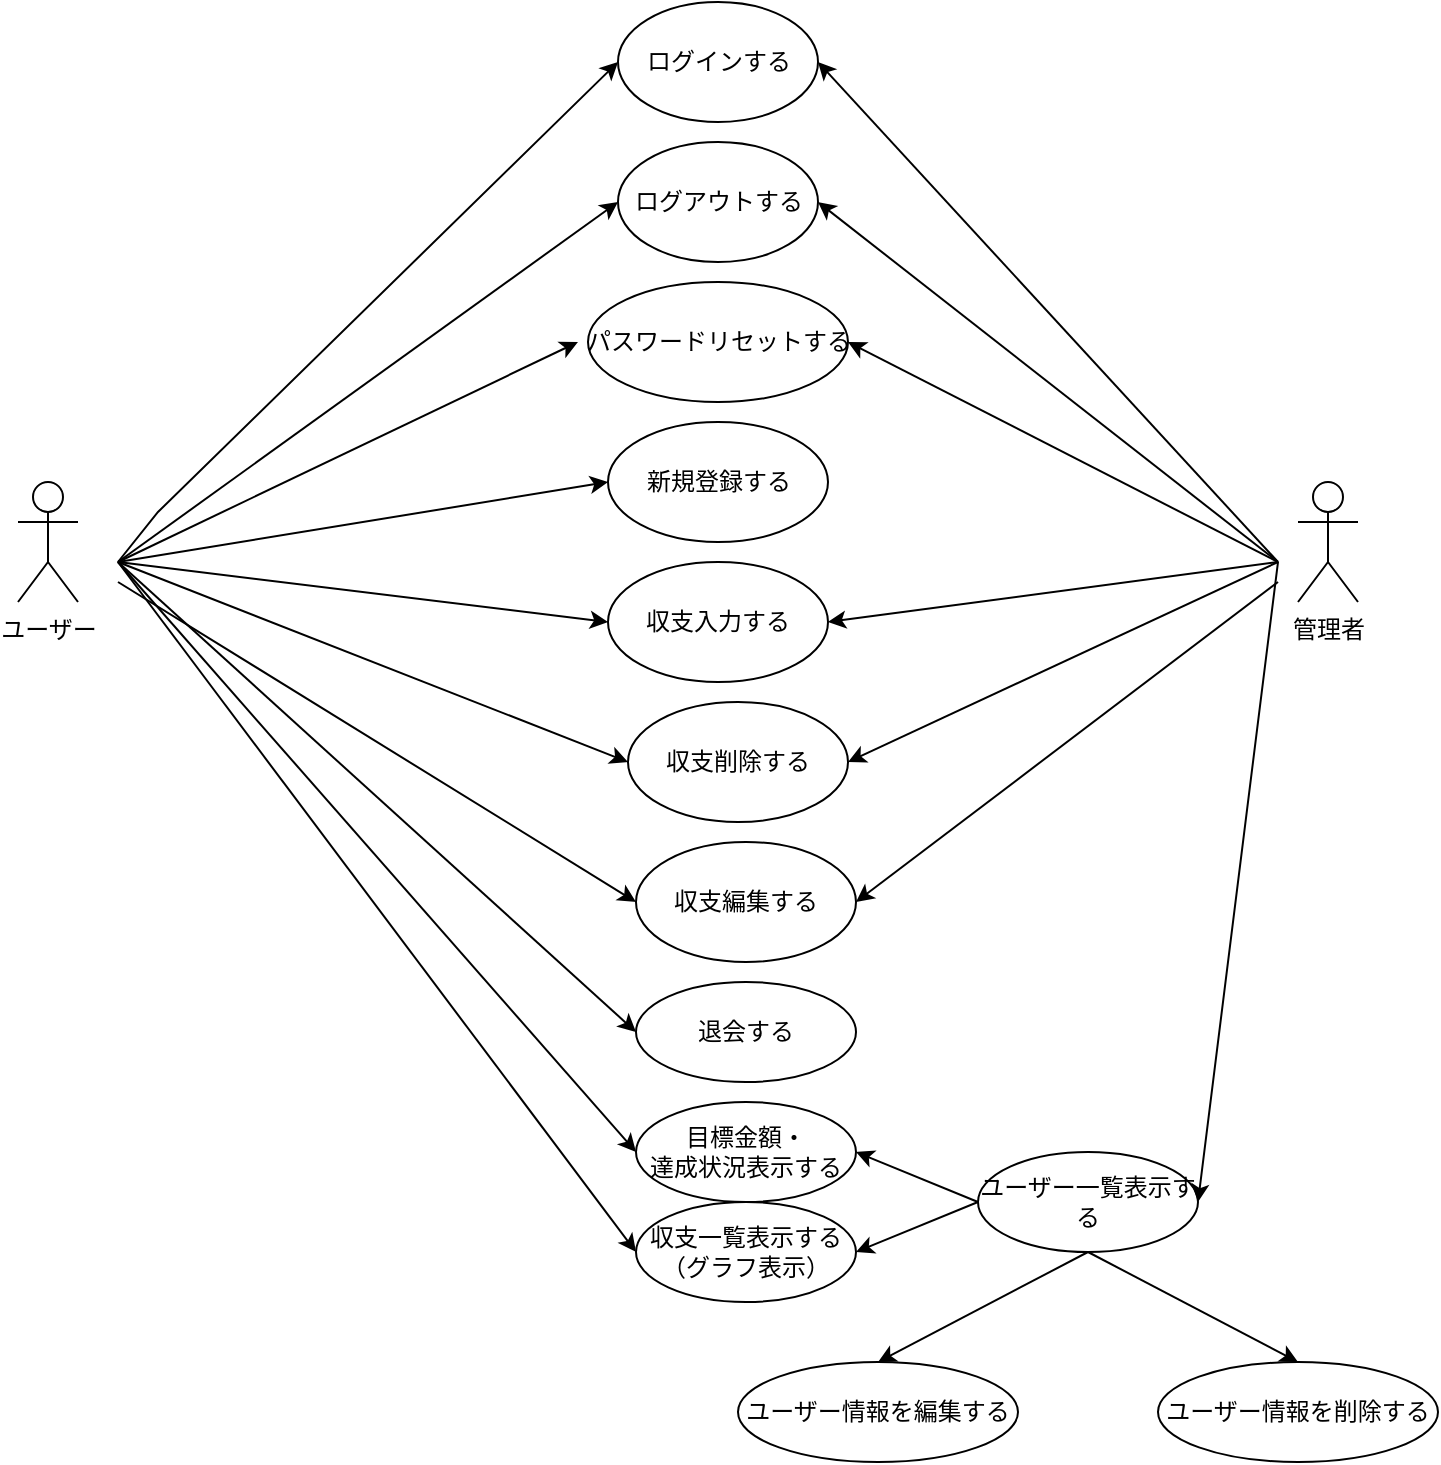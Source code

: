 <mxfile version="27.0.8">
  <diagram name="ページ1" id="awKE1UMGdxs6jAsw6-Rr">
    <mxGraphModel grid="1" page="1" gridSize="10" guides="1" tooltips="1" connect="1" arrows="1" fold="1" pageScale="1" pageWidth="827" pageHeight="1169" math="0" shadow="0">
      <root>
        <mxCell id="0" />
        <mxCell id="1" parent="0" />
        <mxCell id="WoTdFIvGoWuvpCkUA2eD-1" value="ユーザー" style="shape=umlActor;verticalLabelPosition=bottom;verticalAlign=top;html=1;outlineConnect=0;" vertex="1" parent="1">
          <mxGeometry x="50" y="250" width="30" height="60" as="geometry" />
        </mxCell>
        <mxCell id="WoTdFIvGoWuvpCkUA2eD-2" value="管理者" style="shape=umlActor;verticalLabelPosition=bottom;verticalAlign=top;html=1;outlineConnect=0;" vertex="1" parent="1">
          <mxGeometry x="690" y="250" width="30" height="60" as="geometry" />
        </mxCell>
        <mxCell id="WoTdFIvGoWuvpCkUA2eD-3" value="" style="ellipse;whiteSpace=wrap;html=1;" vertex="1" parent="1">
          <mxGeometry x="350" y="10" width="100" height="60" as="geometry" />
        </mxCell>
        <mxCell id="WoTdFIvGoWuvpCkUA2eD-4" value="" style="ellipse;whiteSpace=wrap;html=1;" vertex="1" parent="1">
          <mxGeometry x="350" y="80" width="100" height="60" as="geometry" />
        </mxCell>
        <mxCell id="WoTdFIvGoWuvpCkUA2eD-5" value="" style="ellipse;whiteSpace=wrap;html=1;" vertex="1" parent="1">
          <mxGeometry x="335" y="150" width="130" height="60" as="geometry" />
        </mxCell>
        <mxCell id="WoTdFIvGoWuvpCkUA2eD-6" value="" style="ellipse;whiteSpace=wrap;html=1;" vertex="1" parent="1">
          <mxGeometry x="345" y="220" width="110" height="60" as="geometry" />
        </mxCell>
        <mxCell id="WoTdFIvGoWuvpCkUA2eD-7" value="収支入力する" style="ellipse;whiteSpace=wrap;html=1;" vertex="1" parent="1">
          <mxGeometry x="345" y="290" width="110" height="60" as="geometry" />
        </mxCell>
        <mxCell id="WoTdFIvGoWuvpCkUA2eD-8" style="edgeStyle=orthogonalEdgeStyle;rounded=0;orthogonalLoop=1;jettySize=auto;html=1;exitX=0.5;exitY=1;exitDx=0;exitDy=0;" edge="1" parent="1" source="WoTdFIvGoWuvpCkUA2eD-4" target="WoTdFIvGoWuvpCkUA2eD-4">
          <mxGeometry relative="1" as="geometry" />
        </mxCell>
        <mxCell id="XMnFgntaKjzUBgVNBEmI-1" value="ログインする" style="text;html=1;align=center;verticalAlign=middle;resizable=0;points=[];autosize=1;strokeColor=none;fillColor=none;" vertex="1" parent="1">
          <mxGeometry x="350" y="25" width="100" height="30" as="geometry" />
        </mxCell>
        <mxCell id="XMnFgntaKjzUBgVNBEmI-2" value="ログアウトする" style="text;html=1;align=center;verticalAlign=middle;resizable=0;points=[];autosize=1;strokeColor=none;fillColor=none;" vertex="1" parent="1">
          <mxGeometry x="345" y="95" width="110" height="30" as="geometry" />
        </mxCell>
        <mxCell id="XMnFgntaKjzUBgVNBEmI-3" value="新規登録する" style="text;html=1;align=center;verticalAlign=middle;resizable=0;points=[];autosize=1;strokeColor=none;fillColor=none;" vertex="1" parent="1">
          <mxGeometry x="350" y="235" width="100" height="30" as="geometry" />
        </mxCell>
        <mxCell id="XMnFgntaKjzUBgVNBEmI-4" value="パスワードリセットする" style="text;html=1;align=center;verticalAlign=middle;resizable=0;points=[];autosize=1;strokeColor=none;fillColor=none;" vertex="1" parent="1">
          <mxGeometry x="320" y="165" width="160" height="30" as="geometry" />
        </mxCell>
        <mxCell id="umVpwB8pKI1dElh54bwU-1" value="収支一覧表示する&lt;div&gt;（グラフ表示）&lt;/div&gt;" style="ellipse;whiteSpace=wrap;html=1;" vertex="1" parent="1">
          <mxGeometry x="359" y="610" width="110" height="50" as="geometry" />
        </mxCell>
        <mxCell id="umVpwB8pKI1dElh54bwU-2" value="退会する" style="ellipse;whiteSpace=wrap;html=1;" vertex="1" parent="1">
          <mxGeometry x="359" y="500" width="110" height="50" as="geometry" />
        </mxCell>
        <mxCell id="umVpwB8pKI1dElh54bwU-3" value="目標金額・&lt;div&gt;達成状況表示する&lt;/div&gt;" style="ellipse;whiteSpace=wrap;html=1;" vertex="1" parent="1">
          <mxGeometry x="359" y="560" width="110" height="50" as="geometry" />
        </mxCell>
        <mxCell id="umVpwB8pKI1dElh54bwU-4" value="&lt;div&gt;ユーザー一覧表示する&lt;/div&gt;" style="ellipse;whiteSpace=wrap;html=1;" vertex="1" parent="1">
          <mxGeometry x="530" y="585" width="110" height="50" as="geometry" />
        </mxCell>
        <mxCell id="umVpwB8pKI1dElh54bwU-5" value="" style="endArrow=classic;html=1;rounded=0;entryX=0;entryY=0.5;entryDx=0;entryDy=0;" edge="1" parent="1" target="WoTdFIvGoWuvpCkUA2eD-3">
          <mxGeometry width="50" height="50" relative="1" as="geometry">
            <mxPoint x="100" y="290" as="sourcePoint" />
            <mxPoint x="150" y="235" as="targetPoint" />
            <Array as="points">
              <mxPoint x="120" y="265" />
            </Array>
          </mxGeometry>
        </mxCell>
        <mxCell id="umVpwB8pKI1dElh54bwU-6" value="" style="endArrow=classic;html=1;rounded=0;entryX=0;entryY=0.5;entryDx=0;entryDy=0;" edge="1" parent="1" target="WoTdFIvGoWuvpCkUA2eD-4">
          <mxGeometry width="50" height="50" relative="1" as="geometry">
            <mxPoint x="100" y="290" as="sourcePoint" />
            <mxPoint x="250" y="280" as="targetPoint" />
          </mxGeometry>
        </mxCell>
        <mxCell id="umVpwB8pKI1dElh54bwU-7" value="" style="endArrow=classic;html=1;rounded=0;" edge="1" parent="1">
          <mxGeometry width="50" height="50" relative="1" as="geometry">
            <mxPoint x="100" y="290" as="sourcePoint" />
            <mxPoint x="330" y="180" as="targetPoint" />
          </mxGeometry>
        </mxCell>
        <mxCell id="umVpwB8pKI1dElh54bwU-8" value="" style="endArrow=classic;html=1;rounded=0;entryX=0;entryY=0.5;entryDx=0;entryDy=0;" edge="1" parent="1" target="WoTdFIvGoWuvpCkUA2eD-6">
          <mxGeometry width="50" height="50" relative="1" as="geometry">
            <mxPoint x="100" y="290" as="sourcePoint" />
            <mxPoint x="250" y="280" as="targetPoint" />
          </mxGeometry>
        </mxCell>
        <mxCell id="umVpwB8pKI1dElh54bwU-10" value="" style="endArrow=classic;html=1;rounded=0;entryX=0;entryY=0.5;entryDx=0;entryDy=0;" edge="1" parent="1" target="WoTdFIvGoWuvpCkUA2eD-7">
          <mxGeometry width="50" height="50" relative="1" as="geometry">
            <mxPoint x="100" y="290" as="sourcePoint" />
            <mxPoint x="250" y="280" as="targetPoint" />
          </mxGeometry>
        </mxCell>
        <mxCell id="umVpwB8pKI1dElh54bwU-11" value="" style="endArrow=classic;html=1;rounded=0;entryX=0;entryY=0.5;entryDx=0;entryDy=0;" edge="1" parent="1" target="umVpwB8pKI1dElh54bwU-1">
          <mxGeometry width="50" height="50" relative="1" as="geometry">
            <mxPoint x="100" y="290" as="sourcePoint" />
            <mxPoint x="250" y="280" as="targetPoint" />
          </mxGeometry>
        </mxCell>
        <mxCell id="umVpwB8pKI1dElh54bwU-12" value="" style="endArrow=classic;html=1;rounded=0;entryX=0;entryY=0.5;entryDx=0;entryDy=0;" edge="1" parent="1" target="umVpwB8pKI1dElh54bwU-3">
          <mxGeometry width="50" height="50" relative="1" as="geometry">
            <mxPoint x="100" y="290" as="sourcePoint" />
            <mxPoint x="250" y="280" as="targetPoint" />
          </mxGeometry>
        </mxCell>
        <mxCell id="umVpwB8pKI1dElh54bwU-13" value="" style="endArrow=classic;html=1;rounded=0;entryX=0;entryY=0.5;entryDx=0;entryDy=0;" edge="1" parent="1" target="umVpwB8pKI1dElh54bwU-2">
          <mxGeometry width="50" height="50" relative="1" as="geometry">
            <mxPoint x="100" y="290" as="sourcePoint" />
            <mxPoint x="250" y="280" as="targetPoint" />
          </mxGeometry>
        </mxCell>
        <mxCell id="umVpwB8pKI1dElh54bwU-14" value="" style="endArrow=classic;html=1;rounded=0;entryX=1;entryY=0.5;entryDx=0;entryDy=0;" edge="1" parent="1" target="WoTdFIvGoWuvpCkUA2eD-3">
          <mxGeometry width="50" height="50" relative="1" as="geometry">
            <mxPoint x="680" y="290" as="sourcePoint" />
            <mxPoint x="250" y="280" as="targetPoint" />
          </mxGeometry>
        </mxCell>
        <mxCell id="umVpwB8pKI1dElh54bwU-15" value="" style="endArrow=classic;html=1;rounded=0;entryX=1;entryY=0.5;entryDx=0;entryDy=0;" edge="1" parent="1" target="WoTdFIvGoWuvpCkUA2eD-4">
          <mxGeometry width="50" height="50" relative="1" as="geometry">
            <mxPoint x="680" y="290" as="sourcePoint" />
            <mxPoint x="250" y="280" as="targetPoint" />
          </mxGeometry>
        </mxCell>
        <mxCell id="umVpwB8pKI1dElh54bwU-18" value="" style="endArrow=classic;html=1;rounded=0;entryX=1;entryY=0.5;entryDx=0;entryDy=0;" edge="1" parent="1" target="WoTdFIvGoWuvpCkUA2eD-7">
          <mxGeometry width="50" height="50" relative="1" as="geometry">
            <mxPoint x="680" y="290" as="sourcePoint" />
            <mxPoint x="250" y="280" as="targetPoint" />
          </mxGeometry>
        </mxCell>
        <mxCell id="umVpwB8pKI1dElh54bwU-19" value="" style="endArrow=classic;html=1;rounded=0;entryX=1;entryY=0.5;entryDx=0;entryDy=0;" edge="1" parent="1" target="umVpwB8pKI1dElh54bwU-4">
          <mxGeometry width="50" height="50" relative="1" as="geometry">
            <mxPoint x="680" y="290" as="sourcePoint" />
            <mxPoint x="250" y="280" as="targetPoint" />
          </mxGeometry>
        </mxCell>
        <mxCell id="umVpwB8pKI1dElh54bwU-20" value="" style="endArrow=classic;html=1;rounded=0;exitX=0;exitY=0.5;exitDx=0;exitDy=0;entryX=1;entryY=0.5;entryDx=0;entryDy=0;" edge="1" parent="1" source="umVpwB8pKI1dElh54bwU-4" target="umVpwB8pKI1dElh54bwU-1">
          <mxGeometry width="50" height="50" relative="1" as="geometry">
            <mxPoint x="200" y="330" as="sourcePoint" />
            <mxPoint x="250" y="280" as="targetPoint" />
          </mxGeometry>
        </mxCell>
        <mxCell id="umVpwB8pKI1dElh54bwU-21" value="" style="endArrow=classic;html=1;rounded=0;exitX=0;exitY=0.5;exitDx=0;exitDy=0;entryX=1;entryY=0.5;entryDx=0;entryDy=0;" edge="1" parent="1" source="umVpwB8pKI1dElh54bwU-4" target="umVpwB8pKI1dElh54bwU-3">
          <mxGeometry width="50" height="50" relative="1" as="geometry">
            <mxPoint x="200" y="330" as="sourcePoint" />
            <mxPoint x="250" y="280" as="targetPoint" />
          </mxGeometry>
        </mxCell>
        <mxCell id="umVpwB8pKI1dElh54bwU-23" value="" style="endArrow=classic;html=1;rounded=0;" edge="1" parent="1">
          <mxGeometry width="50" height="50" relative="1" as="geometry">
            <mxPoint x="680" y="290" as="sourcePoint" />
            <mxPoint x="465.002" y="180" as="targetPoint" />
          </mxGeometry>
        </mxCell>
        <mxCell id="umVpwB8pKI1dElh54bwU-25" value="収支削除する" style="ellipse;whiteSpace=wrap;html=1;" vertex="1" parent="1">
          <mxGeometry x="355" y="360" width="110" height="60" as="geometry" />
        </mxCell>
        <mxCell id="umVpwB8pKI1dElh54bwU-26" value="" style="endArrow=classic;html=1;rounded=0;entryX=0;entryY=0.5;entryDx=0;entryDy=0;" edge="1" parent="1" target="umVpwB8pKI1dElh54bwU-25">
          <mxGeometry width="50" height="50" relative="1" as="geometry">
            <mxPoint x="100" y="290" as="sourcePoint" />
            <mxPoint x="630" y="280" as="targetPoint" />
          </mxGeometry>
        </mxCell>
        <mxCell id="umVpwB8pKI1dElh54bwU-27" value="" style="endArrow=classic;html=1;rounded=0;entryX=1;entryY=0.5;entryDx=0;entryDy=0;" edge="1" parent="1" target="umVpwB8pKI1dElh54bwU-25">
          <mxGeometry width="50" height="50" relative="1" as="geometry">
            <mxPoint x="680" y="290" as="sourcePoint" />
            <mxPoint x="630" y="280" as="targetPoint" />
          </mxGeometry>
        </mxCell>
        <mxCell id="a41N1pwVmOJmdbQ46p3t-1" value="ユーザー情報を編集する" style="ellipse;whiteSpace=wrap;html=1;" vertex="1" parent="1">
          <mxGeometry x="410" y="690" width="140" height="50" as="geometry" />
        </mxCell>
        <mxCell id="a41N1pwVmOJmdbQ46p3t-2" value="ユーザー情報を削除する" style="ellipse;whiteSpace=wrap;html=1;" vertex="1" parent="1">
          <mxGeometry x="620" y="690" width="140" height="50" as="geometry" />
        </mxCell>
        <mxCell id="a41N1pwVmOJmdbQ46p3t-3" value="" style="endArrow=classic;html=1;rounded=0;exitX=0.5;exitY=1;exitDx=0;exitDy=0;entryX=0.5;entryY=0;entryDx=0;entryDy=0;" edge="1" parent="1" source="umVpwB8pKI1dElh54bwU-4" target="a41N1pwVmOJmdbQ46p3t-1">
          <mxGeometry width="50" height="50" relative="1" as="geometry">
            <mxPoint x="390" y="520" as="sourcePoint" />
            <mxPoint x="440" y="470" as="targetPoint" />
          </mxGeometry>
        </mxCell>
        <mxCell id="a41N1pwVmOJmdbQ46p3t-4" value="" style="endArrow=classic;html=1;rounded=0;exitX=0.5;exitY=1;exitDx=0;exitDy=0;entryX=0.5;entryY=0;entryDx=0;entryDy=0;" edge="1" parent="1" source="umVpwB8pKI1dElh54bwU-4" target="a41N1pwVmOJmdbQ46p3t-2">
          <mxGeometry width="50" height="50" relative="1" as="geometry">
            <mxPoint x="570" y="570" as="sourcePoint" />
            <mxPoint x="440" y="470" as="targetPoint" />
          </mxGeometry>
        </mxCell>
        <mxCell id="a41N1pwVmOJmdbQ46p3t-5" value="収支編集する" style="ellipse;whiteSpace=wrap;html=1;" vertex="1" parent="1">
          <mxGeometry x="359" y="430" width="110" height="60" as="geometry" />
        </mxCell>
        <mxCell id="a41N1pwVmOJmdbQ46p3t-6" value="" style="endArrow=classic;html=1;rounded=0;entryX=0;entryY=0.5;entryDx=0;entryDy=0;" edge="1" parent="1" target="a41N1pwVmOJmdbQ46p3t-5">
          <mxGeometry width="50" height="50" relative="1" as="geometry">
            <mxPoint x="100" y="300" as="sourcePoint" />
            <mxPoint x="440" y="470" as="targetPoint" />
          </mxGeometry>
        </mxCell>
        <mxCell id="a41N1pwVmOJmdbQ46p3t-7" value="" style="endArrow=classic;html=1;rounded=0;entryX=1;entryY=0.5;entryDx=0;entryDy=0;" edge="1" parent="1" target="a41N1pwVmOJmdbQ46p3t-5">
          <mxGeometry width="50" height="50" relative="1" as="geometry">
            <mxPoint x="680" y="300" as="sourcePoint" />
            <mxPoint x="440" y="470" as="targetPoint" />
          </mxGeometry>
        </mxCell>
      </root>
    </mxGraphModel>
  </diagram>
</mxfile>
